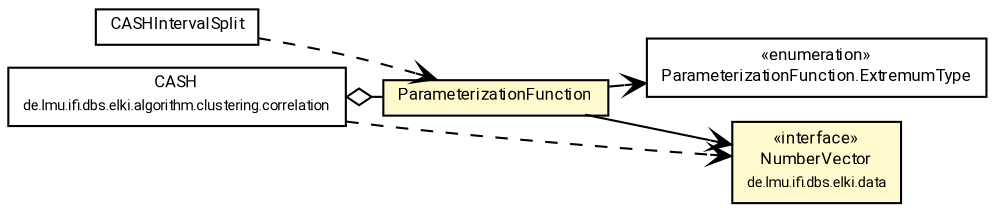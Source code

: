 #!/usr/local/bin/dot
#
# Class diagram 
# Generated by UMLGraph version R5_7_2-60-g0e99a6 (http://www.spinellis.gr/umlgraph/)
#

digraph G {
	graph [fontnames="svg"]
	edge [fontname="Roboto",fontsize=7,labelfontname="Roboto",labelfontsize=7,color="black"];
	node [fontname="Roboto",fontcolor="black",fontsize=8,shape=plaintext,margin=0,width=0,height=0];
	nodesep=0.15;
	ranksep=0.25;
	rankdir=LR;
	// de.lmu.ifi.dbs.elki.algorithm.clustering.correlation.cash.CASHIntervalSplit
	c8069444 [label=<<table title="de.lmu.ifi.dbs.elki.algorithm.clustering.correlation.cash.CASHIntervalSplit" border="0" cellborder="1" cellspacing="0" cellpadding="2" href="CASHIntervalSplit.html" target="_parent">
		<tr><td><table border="0" cellspacing="0" cellpadding="1">
		<tr><td align="center" balign="center"> <font face="Roboto">CASHIntervalSplit</font> </td></tr>
		</table></td></tr>
		</table>>, URL="CASHIntervalSplit.html"];
	// de.lmu.ifi.dbs.elki.algorithm.clustering.correlation.cash.ParameterizationFunction
	c8069445 [label=<<table title="de.lmu.ifi.dbs.elki.algorithm.clustering.correlation.cash.ParameterizationFunction" border="0" cellborder="1" cellspacing="0" cellpadding="2" bgcolor="lemonChiffon" href="ParameterizationFunction.html" target="_parent">
		<tr><td><table border="0" cellspacing="0" cellpadding="1">
		<tr><td align="center" balign="center"> <font face="Roboto">ParameterizationFunction</font> </td></tr>
		</table></td></tr>
		</table>>, URL="ParameterizationFunction.html"];
	// de.lmu.ifi.dbs.elki.algorithm.clustering.correlation.cash.ParameterizationFunction.ExtremumType
	c8069446 [label=<<table title="de.lmu.ifi.dbs.elki.algorithm.clustering.correlation.cash.ParameterizationFunction.ExtremumType" border="0" cellborder="1" cellspacing="0" cellpadding="2" href="ParameterizationFunction.ExtremumType.html" target="_parent">
		<tr><td><table border="0" cellspacing="0" cellpadding="1">
		<tr><td align="center" balign="center"> &#171;enumeration&#187; </td></tr>
		<tr><td align="center" balign="center"> <font face="Roboto">ParameterizationFunction.ExtremumType</font> </td></tr>
		</table></td></tr>
		</table>>, URL="ParameterizationFunction.ExtremumType.html"];
	// de.lmu.ifi.dbs.elki.algorithm.clustering.correlation.CASH<V extends de.lmu.ifi.dbs.elki.data.NumberVector>
	c8069447 [label=<<table title="de.lmu.ifi.dbs.elki.algorithm.clustering.correlation.CASH" border="0" cellborder="1" cellspacing="0" cellpadding="2" href="../CASH.html" target="_parent">
		<tr><td><table border="0" cellspacing="0" cellpadding="1">
		<tr><td align="center" balign="center"> <font face="Roboto">CASH</font> </td></tr>
		<tr><td align="center" balign="center"> <font face="Roboto" point-size="7.0">de.lmu.ifi.dbs.elki.algorithm.clustering.correlation</font> </td></tr>
		</table></td></tr>
		</table>>, URL="../CASH.html"];
	// de.lmu.ifi.dbs.elki.data.NumberVector
	c8070439 [label=<<table title="de.lmu.ifi.dbs.elki.data.NumberVector" border="0" cellborder="1" cellspacing="0" cellpadding="2" bgcolor="LemonChiffon" href="../../../../data/NumberVector.html" target="_parent">
		<tr><td><table border="0" cellspacing="0" cellpadding="1">
		<tr><td align="center" balign="center"> &#171;interface&#187; </td></tr>
		<tr><td align="center" balign="center"> <font face="Roboto">NumberVector</font> </td></tr>
		<tr><td align="center" balign="center"> <font face="Roboto" point-size="7.0">de.lmu.ifi.dbs.elki.data</font> </td></tr>
		</table></td></tr>
		</table>>, URL="../../../../data/NumberVector.html"];
	// de.lmu.ifi.dbs.elki.algorithm.clustering.correlation.cash.CASHIntervalSplit depend de.lmu.ifi.dbs.elki.algorithm.clustering.correlation.cash.ParameterizationFunction
	c8069444 -> c8069445 [arrowhead=open,style=dashed,weight=0];
	// de.lmu.ifi.dbs.elki.algorithm.clustering.correlation.CASH<V extends de.lmu.ifi.dbs.elki.data.NumberVector> has de.lmu.ifi.dbs.elki.algorithm.clustering.correlation.cash.ParameterizationFunction
	c8069447 -> c8069445 [arrowhead=none,arrowtail=ediamond,dir=back,weight=4];
	// de.lmu.ifi.dbs.elki.algorithm.clustering.correlation.cash.ParameterizationFunction navassoc de.lmu.ifi.dbs.elki.algorithm.clustering.correlation.cash.ParameterizationFunction.ExtremumType
	c8069445 -> c8069446 [arrowhead=open,weight=1];
	// de.lmu.ifi.dbs.elki.algorithm.clustering.correlation.cash.ParameterizationFunction navassoc de.lmu.ifi.dbs.elki.data.NumberVector
	c8069445 -> c8070439 [arrowhead=open,weight=1];
	// de.lmu.ifi.dbs.elki.algorithm.clustering.correlation.CASH<V extends de.lmu.ifi.dbs.elki.data.NumberVector> depend de.lmu.ifi.dbs.elki.data.NumberVector
	c8069447 -> c8070439 [arrowhead=open,style=dashed,weight=0];
}

